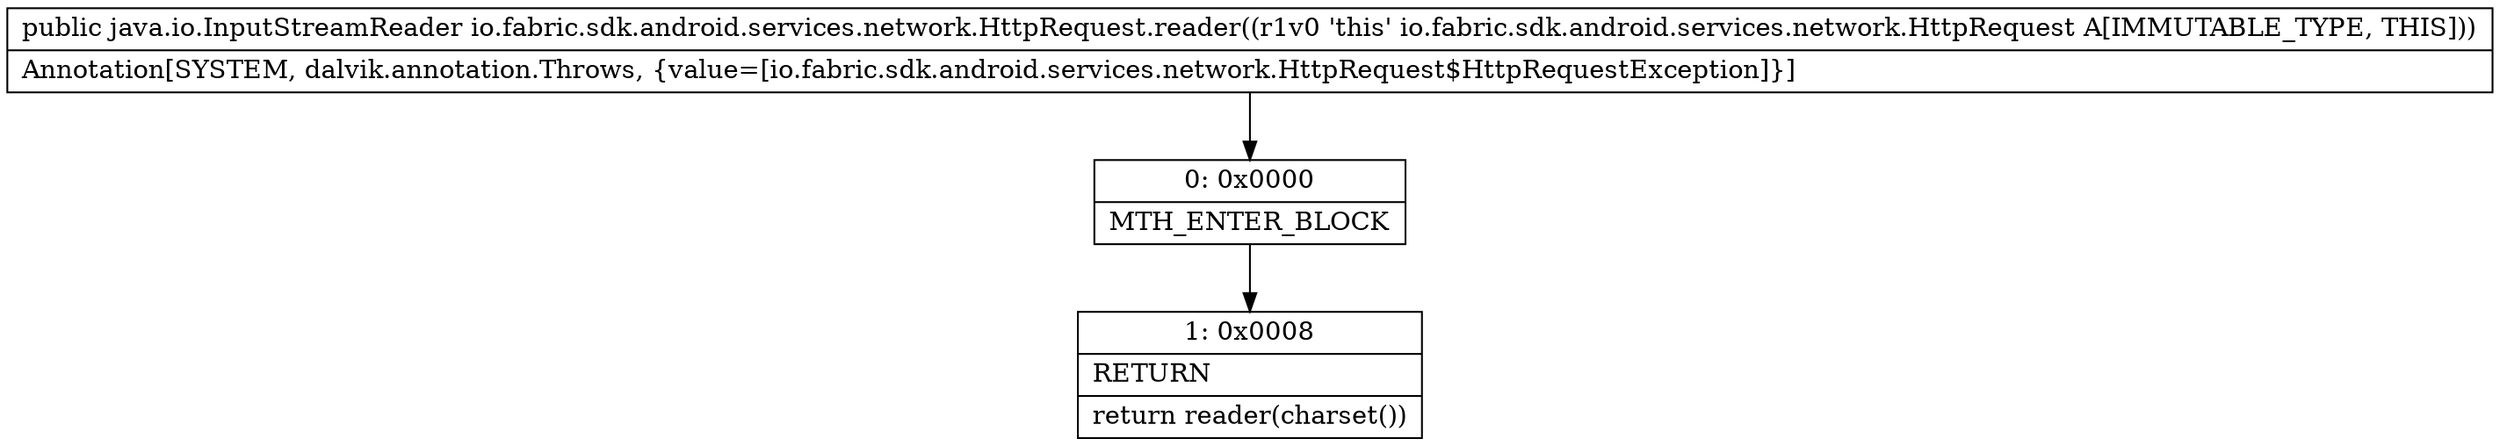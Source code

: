 digraph "CFG forio.fabric.sdk.android.services.network.HttpRequest.reader()Ljava\/io\/InputStreamReader;" {
Node_0 [shape=record,label="{0\:\ 0x0000|MTH_ENTER_BLOCK\l}"];
Node_1 [shape=record,label="{1\:\ 0x0008|RETURN\l|return reader(charset())\l}"];
MethodNode[shape=record,label="{public java.io.InputStreamReader io.fabric.sdk.android.services.network.HttpRequest.reader((r1v0 'this' io.fabric.sdk.android.services.network.HttpRequest A[IMMUTABLE_TYPE, THIS]))  | Annotation[SYSTEM, dalvik.annotation.Throws, \{value=[io.fabric.sdk.android.services.network.HttpRequest$HttpRequestException]\}]\l}"];
MethodNode -> Node_0;
Node_0 -> Node_1;
}

